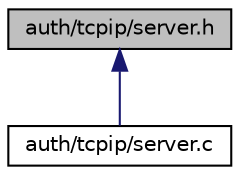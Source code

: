 digraph "auth/tcpip/server.h"
{
  edge [fontname="Helvetica",fontsize="10",labelfontname="Helvetica",labelfontsize="10"];
  node [fontname="Helvetica",fontsize="10",shape=record];
  Node8 [label="auth/tcpip/server.h",height=0.2,width=0.4,color="black", fillcolor="grey75", style="filled", fontcolor="black"];
  Node8 -> Node9 [dir="back",color="midnightblue",fontsize="10",style="solid",fontname="Helvetica"];
  Node9 [label="auth/tcpip/server.c",height=0.2,width=0.4,color="black", fillcolor="white", style="filled",URL="$server_8c.html"];
}
